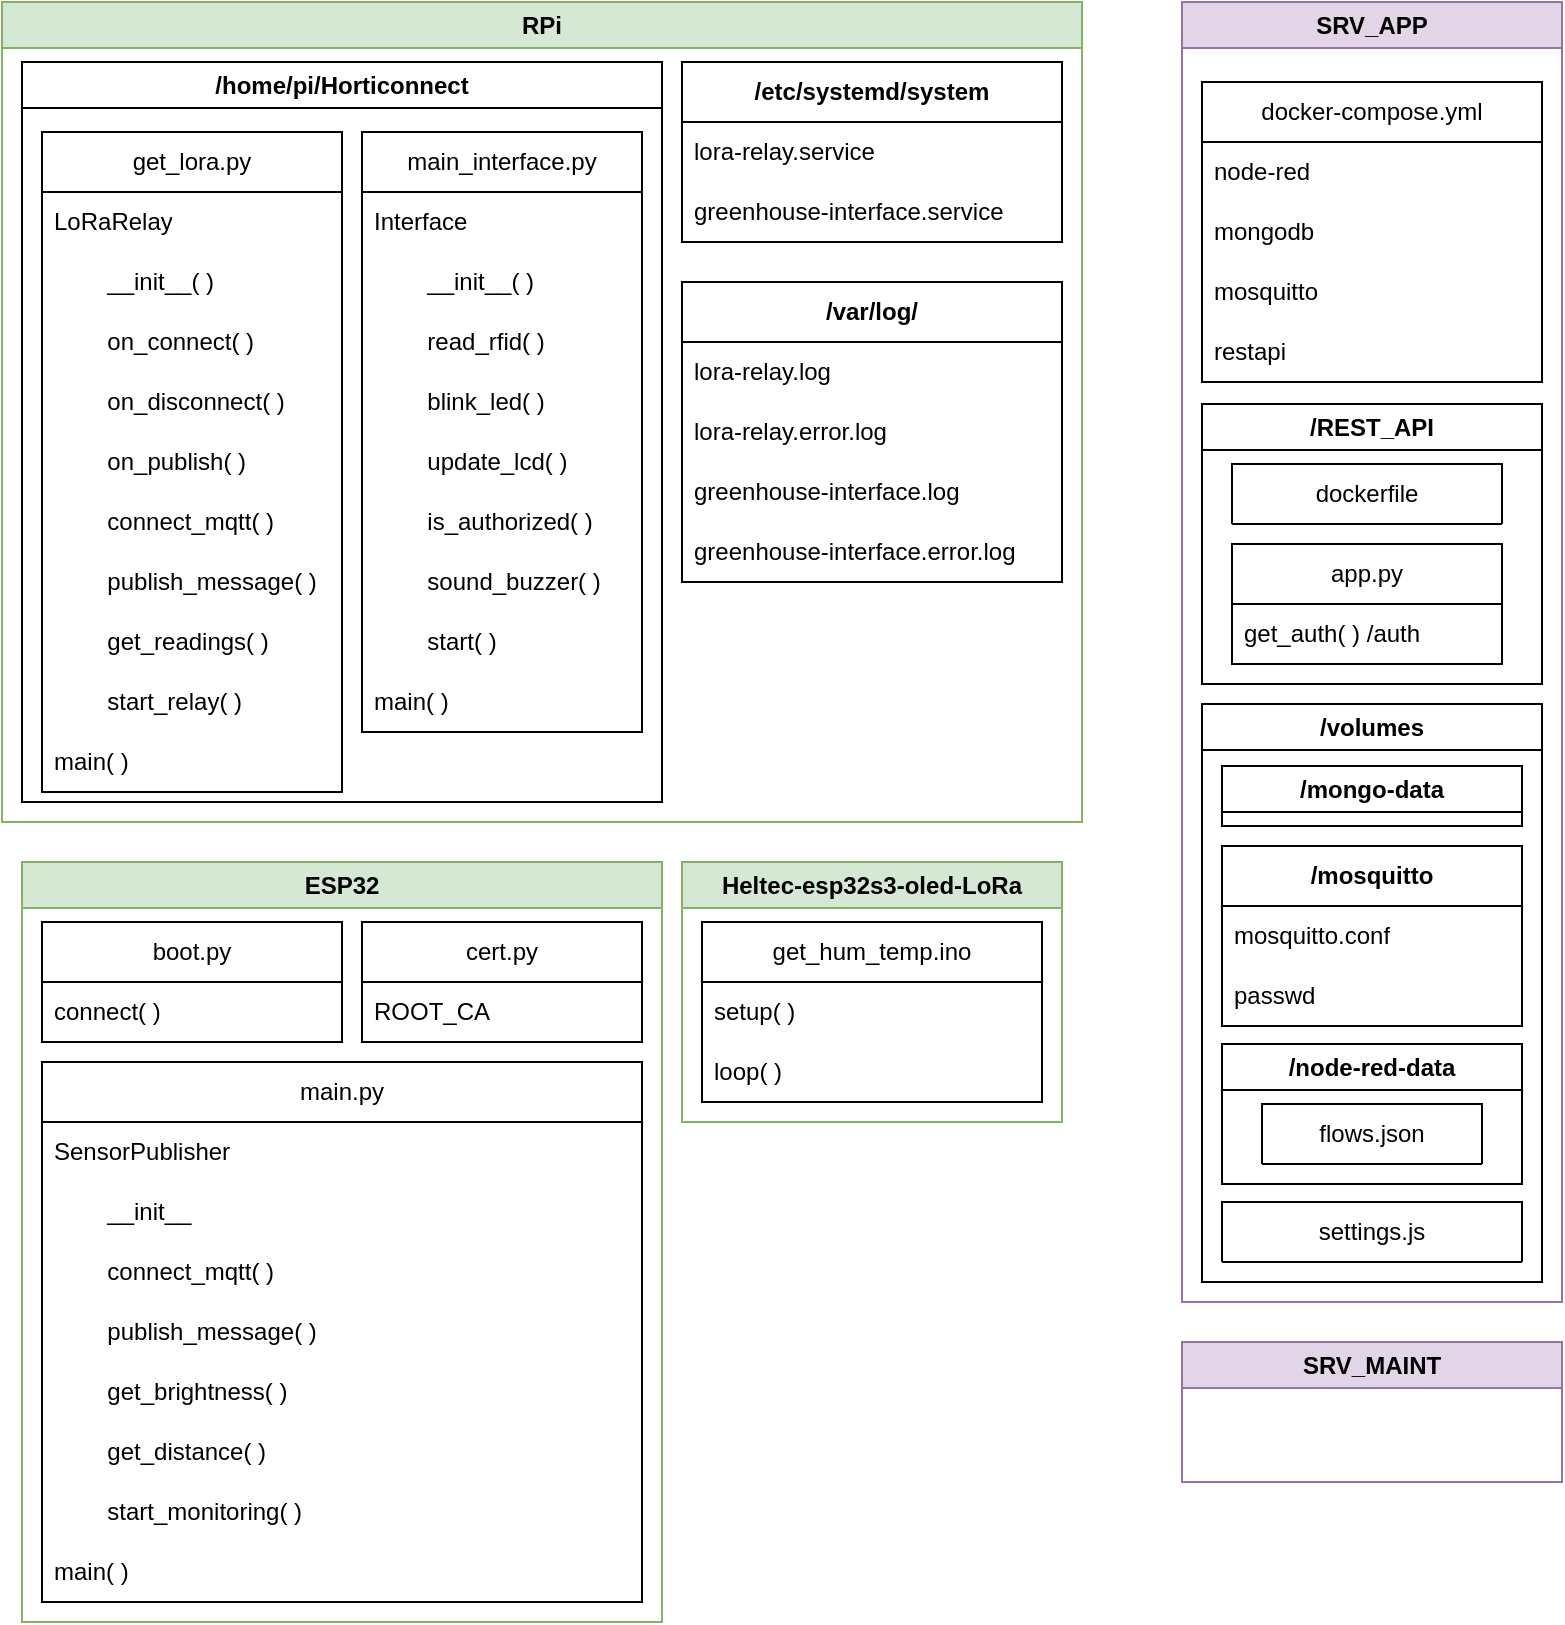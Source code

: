 <mxfile version="25.0.3">
  <diagram name="Page-1" id="BOr1QZ28g6sU-PhcerSw">
    <mxGraphModel dx="1158" dy="660" grid="1" gridSize="10" guides="1" tooltips="1" connect="1" arrows="1" fold="1" page="1" pageScale="1" pageWidth="827" pageHeight="1169" math="0" shadow="0">
      <root>
        <mxCell id="0" />
        <mxCell id="1" parent="0" />
        <mxCell id="g9PlsbJlp2C3oCtNjbwE-1" value="RPi" style="swimlane;whiteSpace=wrap;html=1;fillColor=#d5e8d4;strokeColor=#82b366;" vertex="1" parent="1">
          <mxGeometry x="20" y="20" width="540" height="410" as="geometry" />
        </mxCell>
        <mxCell id="g9PlsbJlp2C3oCtNjbwE-62" value="&lt;b&gt;/etc/systemd/system&lt;/b&gt;" style="swimlane;fontStyle=0;childLayout=stackLayout;horizontal=1;startSize=30;horizontalStack=0;resizeParent=1;resizeParentMax=0;resizeLast=0;collapsible=1;marginBottom=0;whiteSpace=wrap;html=1;" vertex="1" parent="g9PlsbJlp2C3oCtNjbwE-1">
          <mxGeometry x="340" y="30" width="190" height="90" as="geometry" />
        </mxCell>
        <mxCell id="g9PlsbJlp2C3oCtNjbwE-63" value="lora-relay.service" style="text;strokeColor=none;fillColor=none;align=left;verticalAlign=middle;spacingLeft=4;spacingRight=4;overflow=hidden;points=[[0,0.5],[1,0.5]];portConstraint=eastwest;rotatable=0;whiteSpace=wrap;html=1;" vertex="1" parent="g9PlsbJlp2C3oCtNjbwE-62">
          <mxGeometry y="30" width="190" height="30" as="geometry" />
        </mxCell>
        <mxCell id="g9PlsbJlp2C3oCtNjbwE-64" value="greenhouse-interface.service" style="text;strokeColor=none;fillColor=none;align=left;verticalAlign=middle;spacingLeft=4;spacingRight=4;overflow=hidden;points=[[0,0.5],[1,0.5]];portConstraint=eastwest;rotatable=0;whiteSpace=wrap;html=1;" vertex="1" parent="g9PlsbJlp2C3oCtNjbwE-62">
          <mxGeometry y="60" width="190" height="30" as="geometry" />
        </mxCell>
        <mxCell id="g9PlsbJlp2C3oCtNjbwE-2" value="/home/pi/Horticonnect" style="swimlane;whiteSpace=wrap;html=1;" vertex="1" parent="g9PlsbJlp2C3oCtNjbwE-1">
          <mxGeometry x="10" y="30" width="320" height="370" as="geometry" />
        </mxCell>
        <mxCell id="g9PlsbJlp2C3oCtNjbwE-41" value="get_lora.py" style="swimlane;fontStyle=0;childLayout=stackLayout;horizontal=1;startSize=30;horizontalStack=0;resizeParent=1;resizeParentMax=0;resizeLast=0;collapsible=1;marginBottom=0;whiteSpace=wrap;html=1;" vertex="1" parent="g9PlsbJlp2C3oCtNjbwE-2">
          <mxGeometry x="10" y="35" width="150" height="330" as="geometry" />
        </mxCell>
        <mxCell id="g9PlsbJlp2C3oCtNjbwE-42" value="LoRaRelay" style="text;strokeColor=none;fillColor=none;align=left;verticalAlign=middle;spacingLeft=4;spacingRight=4;overflow=hidden;points=[[0,0.5],[1,0.5]];portConstraint=eastwest;rotatable=0;whiteSpace=wrap;html=1;" vertex="1" parent="g9PlsbJlp2C3oCtNjbwE-41">
          <mxGeometry y="30" width="150" height="30" as="geometry" />
        </mxCell>
        <mxCell id="g9PlsbJlp2C3oCtNjbwE-48" value="&lt;span style=&quot;white-space: pre;&quot;&gt;&#x9;&lt;/span&gt;__init__( )" style="text;strokeColor=none;fillColor=none;align=left;verticalAlign=middle;spacingLeft=4;spacingRight=4;overflow=hidden;points=[[0,0.5],[1,0.5]];portConstraint=eastwest;rotatable=0;whiteSpace=wrap;html=1;" vertex="1" parent="g9PlsbJlp2C3oCtNjbwE-41">
          <mxGeometry y="60" width="150" height="30" as="geometry" />
        </mxCell>
        <mxCell id="g9PlsbJlp2C3oCtNjbwE-47" value="&lt;span style=&quot;white-space: pre;&quot;&gt;&#x9;&lt;/span&gt;on_connect( )" style="text;strokeColor=none;fillColor=none;align=left;verticalAlign=middle;spacingLeft=4;spacingRight=4;overflow=hidden;points=[[0,0.5],[1,0.5]];portConstraint=eastwest;rotatable=0;whiteSpace=wrap;html=1;" vertex="1" parent="g9PlsbJlp2C3oCtNjbwE-41">
          <mxGeometry y="90" width="150" height="30" as="geometry" />
        </mxCell>
        <mxCell id="g9PlsbJlp2C3oCtNjbwE-46" value="&lt;span style=&quot;white-space: pre;&quot;&gt;&#x9;&lt;/span&gt;on_disconnect( )" style="text;strokeColor=none;fillColor=none;align=left;verticalAlign=middle;spacingLeft=4;spacingRight=4;overflow=hidden;points=[[0,0.5],[1,0.5]];portConstraint=eastwest;rotatable=0;whiteSpace=wrap;html=1;" vertex="1" parent="g9PlsbJlp2C3oCtNjbwE-41">
          <mxGeometry y="120" width="150" height="30" as="geometry" />
        </mxCell>
        <mxCell id="g9PlsbJlp2C3oCtNjbwE-45" value="&lt;span style=&quot;white-space: pre;&quot;&gt;&#x9;&lt;/span&gt;on_publish( )" style="text;strokeColor=none;fillColor=none;align=left;verticalAlign=middle;spacingLeft=4;spacingRight=4;overflow=hidden;points=[[0,0.5],[1,0.5]];portConstraint=eastwest;rotatable=0;whiteSpace=wrap;html=1;" vertex="1" parent="g9PlsbJlp2C3oCtNjbwE-41">
          <mxGeometry y="150" width="150" height="30" as="geometry" />
        </mxCell>
        <mxCell id="g9PlsbJlp2C3oCtNjbwE-50" value="&lt;span style=&quot;white-space: pre;&quot;&gt;&#x9;&lt;/span&gt;connect_mqtt( )" style="text;strokeColor=none;fillColor=none;align=left;verticalAlign=middle;spacingLeft=4;spacingRight=4;overflow=hidden;points=[[0,0.5],[1,0.5]];portConstraint=eastwest;rotatable=0;whiteSpace=wrap;html=1;" vertex="1" parent="g9PlsbJlp2C3oCtNjbwE-41">
          <mxGeometry y="180" width="150" height="30" as="geometry" />
        </mxCell>
        <mxCell id="g9PlsbJlp2C3oCtNjbwE-49" value="&lt;span style=&quot;white-space: pre;&quot;&gt;&#x9;&lt;/span&gt;publish_message( )" style="text;strokeColor=none;fillColor=none;align=left;verticalAlign=middle;spacingLeft=4;spacingRight=4;overflow=hidden;points=[[0,0.5],[1,0.5]];portConstraint=eastwest;rotatable=0;whiteSpace=wrap;html=1;" vertex="1" parent="g9PlsbJlp2C3oCtNjbwE-41">
          <mxGeometry y="210" width="150" height="30" as="geometry" />
        </mxCell>
        <mxCell id="g9PlsbJlp2C3oCtNjbwE-53" value="&lt;span style=&quot;white-space: pre;&quot;&gt;&#x9;&lt;/span&gt;get_readings( )" style="text;strokeColor=none;fillColor=none;align=left;verticalAlign=middle;spacingLeft=4;spacingRight=4;overflow=hidden;points=[[0,0.5],[1,0.5]];portConstraint=eastwest;rotatable=0;whiteSpace=wrap;html=1;" vertex="1" parent="g9PlsbJlp2C3oCtNjbwE-41">
          <mxGeometry y="240" width="150" height="30" as="geometry" />
        </mxCell>
        <mxCell id="g9PlsbJlp2C3oCtNjbwE-52" value="&lt;span style=&quot;white-space: pre;&quot;&gt;&#x9;&lt;/span&gt;start_relay( )" style="text;strokeColor=none;fillColor=none;align=left;verticalAlign=middle;spacingLeft=4;spacingRight=4;overflow=hidden;points=[[0,0.5],[1,0.5]];portConstraint=eastwest;rotatable=0;whiteSpace=wrap;html=1;" vertex="1" parent="g9PlsbJlp2C3oCtNjbwE-41">
          <mxGeometry y="270" width="150" height="30" as="geometry" />
        </mxCell>
        <mxCell id="g9PlsbJlp2C3oCtNjbwE-51" value="main( )" style="text;strokeColor=none;fillColor=none;align=left;verticalAlign=middle;spacingLeft=4;spacingRight=4;overflow=hidden;points=[[0,0.5],[1,0.5]];portConstraint=eastwest;rotatable=0;whiteSpace=wrap;html=1;" vertex="1" parent="g9PlsbJlp2C3oCtNjbwE-41">
          <mxGeometry y="300" width="150" height="30" as="geometry" />
        </mxCell>
        <mxCell id="g9PlsbJlp2C3oCtNjbwE-43" value="main_interface.py" style="swimlane;fontStyle=0;childLayout=stackLayout;horizontal=1;startSize=30;horizontalStack=0;resizeParent=1;resizeParentMax=0;resizeLast=0;collapsible=1;marginBottom=0;whiteSpace=wrap;html=1;" vertex="1" parent="g9PlsbJlp2C3oCtNjbwE-2">
          <mxGeometry x="170" y="35" width="140" height="300" as="geometry" />
        </mxCell>
        <mxCell id="g9PlsbJlp2C3oCtNjbwE-44" value="Interface" style="text;strokeColor=none;fillColor=none;align=left;verticalAlign=middle;spacingLeft=4;spacingRight=4;overflow=hidden;points=[[0,0.5],[1,0.5]];portConstraint=eastwest;rotatable=0;whiteSpace=wrap;html=1;" vertex="1" parent="g9PlsbJlp2C3oCtNjbwE-43">
          <mxGeometry y="30" width="140" height="30" as="geometry" />
        </mxCell>
        <mxCell id="g9PlsbJlp2C3oCtNjbwE-61" value="&lt;span style=&quot;white-space: pre;&quot;&gt;&#x9;&lt;/span&gt;__init__( )" style="text;strokeColor=none;fillColor=none;align=left;verticalAlign=middle;spacingLeft=4;spacingRight=4;overflow=hidden;points=[[0,0.5],[1,0.5]];portConstraint=eastwest;rotatable=0;whiteSpace=wrap;html=1;" vertex="1" parent="g9PlsbJlp2C3oCtNjbwE-43">
          <mxGeometry y="60" width="140" height="30" as="geometry" />
        </mxCell>
        <mxCell id="g9PlsbJlp2C3oCtNjbwE-60" value="&lt;span style=&quot;white-space: pre;&quot;&gt;&#x9;&lt;/span&gt;read_rfid( )" style="text;strokeColor=none;fillColor=none;align=left;verticalAlign=middle;spacingLeft=4;spacingRight=4;overflow=hidden;points=[[0,0.5],[1,0.5]];portConstraint=eastwest;rotatable=0;whiteSpace=wrap;html=1;" vertex="1" parent="g9PlsbJlp2C3oCtNjbwE-43">
          <mxGeometry y="90" width="140" height="30" as="geometry" />
        </mxCell>
        <mxCell id="g9PlsbJlp2C3oCtNjbwE-59" value="&lt;span style=&quot;white-space: pre;&quot;&gt;&#x9;&lt;/span&gt;blink_led( )" style="text;strokeColor=none;fillColor=none;align=left;verticalAlign=middle;spacingLeft=4;spacingRight=4;overflow=hidden;points=[[0,0.5],[1,0.5]];portConstraint=eastwest;rotatable=0;whiteSpace=wrap;html=1;" vertex="1" parent="g9PlsbJlp2C3oCtNjbwE-43">
          <mxGeometry y="120" width="140" height="30" as="geometry" />
        </mxCell>
        <mxCell id="g9PlsbJlp2C3oCtNjbwE-58" value="&lt;span style=&quot;white-space: pre;&quot;&gt;&#x9;&lt;/span&gt;update_lcd( )" style="text;strokeColor=none;fillColor=none;align=left;verticalAlign=middle;spacingLeft=4;spacingRight=4;overflow=hidden;points=[[0,0.5],[1,0.5]];portConstraint=eastwest;rotatable=0;whiteSpace=wrap;html=1;" vertex="1" parent="g9PlsbJlp2C3oCtNjbwE-43">
          <mxGeometry y="150" width="140" height="30" as="geometry" />
        </mxCell>
        <mxCell id="g9PlsbJlp2C3oCtNjbwE-57" value="&lt;span style=&quot;white-space: pre;&quot;&gt;&#x9;&lt;/span&gt;is_authorized( )" style="text;strokeColor=none;fillColor=none;align=left;verticalAlign=middle;spacingLeft=4;spacingRight=4;overflow=hidden;points=[[0,0.5],[1,0.5]];portConstraint=eastwest;rotatable=0;whiteSpace=wrap;html=1;" vertex="1" parent="g9PlsbJlp2C3oCtNjbwE-43">
          <mxGeometry y="180" width="140" height="30" as="geometry" />
        </mxCell>
        <mxCell id="g9PlsbJlp2C3oCtNjbwE-56" value="&lt;span style=&quot;white-space: pre;&quot;&gt;&#x9;&lt;/span&gt;sound_buzzer( )" style="text;strokeColor=none;fillColor=none;align=left;verticalAlign=middle;spacingLeft=4;spacingRight=4;overflow=hidden;points=[[0,0.5],[1,0.5]];portConstraint=eastwest;rotatable=0;whiteSpace=wrap;html=1;" vertex="1" parent="g9PlsbJlp2C3oCtNjbwE-43">
          <mxGeometry y="210" width="140" height="30" as="geometry" />
        </mxCell>
        <mxCell id="g9PlsbJlp2C3oCtNjbwE-55" value="&lt;span style=&quot;white-space: pre;&quot;&gt;&#x9;&lt;/span&gt;start( )" style="text;strokeColor=none;fillColor=none;align=left;verticalAlign=middle;spacingLeft=4;spacingRight=4;overflow=hidden;points=[[0,0.5],[1,0.5]];portConstraint=eastwest;rotatable=0;whiteSpace=wrap;html=1;" vertex="1" parent="g9PlsbJlp2C3oCtNjbwE-43">
          <mxGeometry y="240" width="140" height="30" as="geometry" />
        </mxCell>
        <mxCell id="g9PlsbJlp2C3oCtNjbwE-54" value="main( )" style="text;strokeColor=none;fillColor=none;align=left;verticalAlign=middle;spacingLeft=4;spacingRight=4;overflow=hidden;points=[[0,0.5],[1,0.5]];portConstraint=eastwest;rotatable=0;whiteSpace=wrap;html=1;" vertex="1" parent="g9PlsbJlp2C3oCtNjbwE-43">
          <mxGeometry y="270" width="140" height="30" as="geometry" />
        </mxCell>
        <mxCell id="g9PlsbJlp2C3oCtNjbwE-65" value="&lt;b&gt;/var/log/&lt;/b&gt;" style="swimlane;fontStyle=0;childLayout=stackLayout;horizontal=1;startSize=30;horizontalStack=0;resizeParent=1;resizeParentMax=0;resizeLast=0;collapsible=1;marginBottom=0;whiteSpace=wrap;html=1;" vertex="1" parent="g9PlsbJlp2C3oCtNjbwE-1">
          <mxGeometry x="340" y="140" width="190" height="150" as="geometry" />
        </mxCell>
        <mxCell id="g9PlsbJlp2C3oCtNjbwE-68" value="lora-relay.log" style="text;strokeColor=none;fillColor=none;align=left;verticalAlign=middle;spacingLeft=4;spacingRight=4;overflow=hidden;points=[[0,0.5],[1,0.5]];portConstraint=eastwest;rotatable=0;whiteSpace=wrap;html=1;" vertex="1" parent="g9PlsbJlp2C3oCtNjbwE-65">
          <mxGeometry y="30" width="190" height="30" as="geometry" />
        </mxCell>
        <mxCell id="g9PlsbJlp2C3oCtNjbwE-67" value="lora-relay.error.log" style="text;strokeColor=none;fillColor=none;align=left;verticalAlign=middle;spacingLeft=4;spacingRight=4;overflow=hidden;points=[[0,0.5],[1,0.5]];portConstraint=eastwest;rotatable=0;whiteSpace=wrap;html=1;" vertex="1" parent="g9PlsbJlp2C3oCtNjbwE-65">
          <mxGeometry y="60" width="190" height="30" as="geometry" />
        </mxCell>
        <mxCell id="g9PlsbJlp2C3oCtNjbwE-66" value="greenhouse-interface.log" style="text;strokeColor=none;fillColor=none;align=left;verticalAlign=middle;spacingLeft=4;spacingRight=4;overflow=hidden;points=[[0,0.5],[1,0.5]];portConstraint=eastwest;rotatable=0;whiteSpace=wrap;html=1;" vertex="1" parent="g9PlsbJlp2C3oCtNjbwE-65">
          <mxGeometry y="90" width="190" height="30" as="geometry" />
        </mxCell>
        <mxCell id="g9PlsbJlp2C3oCtNjbwE-69" value="greenhouse-interface.error.log" style="text;strokeColor=none;fillColor=none;align=left;verticalAlign=middle;spacingLeft=4;spacingRight=4;overflow=hidden;points=[[0,0.5],[1,0.5]];portConstraint=eastwest;rotatable=0;whiteSpace=wrap;html=1;" vertex="1" parent="g9PlsbJlp2C3oCtNjbwE-65">
          <mxGeometry y="120" width="190" height="30" as="geometry" />
        </mxCell>
        <mxCell id="g9PlsbJlp2C3oCtNjbwE-8" value="ESP32" style="swimlane;whiteSpace=wrap;html=1;fillColor=#d5e8d4;strokeColor=#82b366;" vertex="1" parent="1">
          <mxGeometry x="30" y="450" width="320" height="380" as="geometry" />
        </mxCell>
        <mxCell id="g9PlsbJlp2C3oCtNjbwE-17" value="&lt;div&gt;boot.py&lt;/div&gt;" style="swimlane;fontStyle=0;childLayout=stackLayout;horizontal=1;startSize=30;horizontalStack=0;resizeParent=1;resizeParentMax=0;resizeLast=0;collapsible=1;marginBottom=0;whiteSpace=wrap;html=1;" vertex="1" parent="g9PlsbJlp2C3oCtNjbwE-8">
          <mxGeometry x="10" y="30" width="150" height="60" as="geometry" />
        </mxCell>
        <mxCell id="g9PlsbJlp2C3oCtNjbwE-20" value="connect( )" style="text;strokeColor=none;fillColor=none;align=left;verticalAlign=middle;spacingLeft=4;spacingRight=4;overflow=hidden;points=[[0,0.5],[1,0.5]];portConstraint=eastwest;rotatable=0;whiteSpace=wrap;html=1;" vertex="1" parent="g9PlsbJlp2C3oCtNjbwE-17">
          <mxGeometry y="30" width="150" height="30" as="geometry" />
        </mxCell>
        <mxCell id="g9PlsbJlp2C3oCtNjbwE-21" value="main.py" style="swimlane;fontStyle=0;childLayout=stackLayout;horizontal=1;startSize=30;horizontalStack=0;resizeParent=1;resizeParentMax=0;resizeLast=0;collapsible=1;marginBottom=0;whiteSpace=wrap;html=1;" vertex="1" parent="g9PlsbJlp2C3oCtNjbwE-8">
          <mxGeometry x="10" y="100" width="300" height="270" as="geometry" />
        </mxCell>
        <mxCell id="g9PlsbJlp2C3oCtNjbwE-25" value="SensorPublisher" style="text;strokeColor=none;fillColor=none;align=left;verticalAlign=middle;spacingLeft=4;spacingRight=4;overflow=hidden;points=[[0,0.5],[1,0.5]];portConstraint=eastwest;rotatable=0;whiteSpace=wrap;html=1;" vertex="1" parent="g9PlsbJlp2C3oCtNjbwE-21">
          <mxGeometry y="30" width="300" height="30" as="geometry" />
        </mxCell>
        <mxCell id="g9PlsbJlp2C3oCtNjbwE-28" value="&lt;span style=&quot;white-space: pre;&quot;&gt;&#x9;&lt;/span&gt;__init__" style="text;strokeColor=none;fillColor=none;align=left;verticalAlign=middle;spacingLeft=4;spacingRight=4;overflow=hidden;points=[[0,0.5],[1,0.5]];portConstraint=eastwest;rotatable=0;whiteSpace=wrap;html=1;" vertex="1" parent="g9PlsbJlp2C3oCtNjbwE-21">
          <mxGeometry y="60" width="300" height="30" as="geometry" />
        </mxCell>
        <mxCell id="g9PlsbJlp2C3oCtNjbwE-27" value="&lt;span style=&quot;white-space: pre;&quot;&gt;&#x9;&lt;/span&gt;connect_mqtt( )" style="text;strokeColor=none;fillColor=none;align=left;verticalAlign=middle;spacingLeft=4;spacingRight=4;overflow=hidden;points=[[0,0.5],[1,0.5]];portConstraint=eastwest;rotatable=0;whiteSpace=wrap;html=1;" vertex="1" parent="g9PlsbJlp2C3oCtNjbwE-21">
          <mxGeometry y="90" width="300" height="30" as="geometry" />
        </mxCell>
        <mxCell id="g9PlsbJlp2C3oCtNjbwE-26" value="&lt;span style=&quot;white-space: pre;&quot;&gt;&#x9;&lt;/span&gt;publish_message( )" style="text;strokeColor=none;fillColor=none;align=left;verticalAlign=middle;spacingLeft=4;spacingRight=4;overflow=hidden;points=[[0,0.5],[1,0.5]];portConstraint=eastwest;rotatable=0;whiteSpace=wrap;html=1;" vertex="1" parent="g9PlsbJlp2C3oCtNjbwE-21">
          <mxGeometry y="120" width="300" height="30" as="geometry" />
        </mxCell>
        <mxCell id="g9PlsbJlp2C3oCtNjbwE-32" value="&lt;span style=&quot;white-space: pre;&quot;&gt;&#x9;&lt;/span&gt;get_brightness( )" style="text;strokeColor=none;fillColor=none;align=left;verticalAlign=middle;spacingLeft=4;spacingRight=4;overflow=hidden;points=[[0,0.5],[1,0.5]];portConstraint=eastwest;rotatable=0;whiteSpace=wrap;html=1;" vertex="1" parent="g9PlsbJlp2C3oCtNjbwE-21">
          <mxGeometry y="150" width="300" height="30" as="geometry" />
        </mxCell>
        <mxCell id="g9PlsbJlp2C3oCtNjbwE-31" value="&lt;span style=&quot;white-space: pre;&quot;&gt;&#x9;&lt;/span&gt;get_distance( )" style="text;strokeColor=none;fillColor=none;align=left;verticalAlign=middle;spacingLeft=4;spacingRight=4;overflow=hidden;points=[[0,0.5],[1,0.5]];portConstraint=eastwest;rotatable=0;whiteSpace=wrap;html=1;" vertex="1" parent="g9PlsbJlp2C3oCtNjbwE-21">
          <mxGeometry y="180" width="300" height="30" as="geometry" />
        </mxCell>
        <mxCell id="g9PlsbJlp2C3oCtNjbwE-30" value="&lt;span style=&quot;white-space: pre;&quot;&gt;&#x9;&lt;/span&gt;start_monitoring( )" style="text;strokeColor=none;fillColor=none;align=left;verticalAlign=middle;spacingLeft=4;spacingRight=4;overflow=hidden;points=[[0,0.5],[1,0.5]];portConstraint=eastwest;rotatable=0;whiteSpace=wrap;html=1;" vertex="1" parent="g9PlsbJlp2C3oCtNjbwE-21">
          <mxGeometry y="210" width="300" height="30" as="geometry" />
        </mxCell>
        <mxCell id="g9PlsbJlp2C3oCtNjbwE-29" value="main( )" style="text;strokeColor=none;fillColor=none;align=left;verticalAlign=middle;spacingLeft=4;spacingRight=4;overflow=hidden;points=[[0,0.5],[1,0.5]];portConstraint=eastwest;rotatable=0;whiteSpace=wrap;html=1;" vertex="1" parent="g9PlsbJlp2C3oCtNjbwE-21">
          <mxGeometry y="240" width="300" height="30" as="geometry" />
        </mxCell>
        <mxCell id="g9PlsbJlp2C3oCtNjbwE-33" value="&lt;div&gt;cert.py&lt;/div&gt;" style="swimlane;fontStyle=0;childLayout=stackLayout;horizontal=1;startSize=30;horizontalStack=0;resizeParent=1;resizeParentMax=0;resizeLast=0;collapsible=1;marginBottom=0;whiteSpace=wrap;html=1;" vertex="1" parent="g9PlsbJlp2C3oCtNjbwE-8">
          <mxGeometry x="170" y="30" width="140" height="60" as="geometry" />
        </mxCell>
        <mxCell id="g9PlsbJlp2C3oCtNjbwE-34" value="ROOT_CA" style="text;strokeColor=none;fillColor=none;align=left;verticalAlign=middle;spacingLeft=4;spacingRight=4;overflow=hidden;points=[[0,0.5],[1,0.5]];portConstraint=eastwest;rotatable=0;whiteSpace=wrap;html=1;" vertex="1" parent="g9PlsbJlp2C3oCtNjbwE-33">
          <mxGeometry y="30" width="140" height="30" as="geometry" />
        </mxCell>
        <mxCell id="g9PlsbJlp2C3oCtNjbwE-13" value="Heltec-esp32s3-oled-LoRa" style="swimlane;whiteSpace=wrap;html=1;fillColor=#d5e8d4;strokeColor=#82b366;" vertex="1" parent="1">
          <mxGeometry x="360" y="450" width="190" height="130" as="geometry" />
        </mxCell>
        <mxCell id="g9PlsbJlp2C3oCtNjbwE-37" value="get_hum_temp.ino" style="swimlane;fontStyle=0;childLayout=stackLayout;horizontal=1;startSize=30;horizontalStack=0;resizeParent=1;resizeParentMax=0;resizeLast=0;collapsible=1;marginBottom=0;whiteSpace=wrap;html=1;" vertex="1" parent="g9PlsbJlp2C3oCtNjbwE-13">
          <mxGeometry x="10" y="30" width="170" height="90" as="geometry" />
        </mxCell>
        <mxCell id="g9PlsbJlp2C3oCtNjbwE-38" value="setup( )" style="text;strokeColor=none;fillColor=none;align=left;verticalAlign=middle;spacingLeft=4;spacingRight=4;overflow=hidden;points=[[0,0.5],[1,0.5]];portConstraint=eastwest;rotatable=0;whiteSpace=wrap;html=1;" vertex="1" parent="g9PlsbJlp2C3oCtNjbwE-37">
          <mxGeometry y="30" width="170" height="30" as="geometry" />
        </mxCell>
        <mxCell id="g9PlsbJlp2C3oCtNjbwE-39" value="loop( )" style="text;strokeColor=none;fillColor=none;align=left;verticalAlign=middle;spacingLeft=4;spacingRight=4;overflow=hidden;points=[[0,0.5],[1,0.5]];portConstraint=eastwest;rotatable=0;whiteSpace=wrap;html=1;" vertex="1" parent="g9PlsbJlp2C3oCtNjbwE-37">
          <mxGeometry y="60" width="170" height="30" as="geometry" />
        </mxCell>
        <mxCell id="g9PlsbJlp2C3oCtNjbwE-15" value="SRV_MAINT" style="swimlane;whiteSpace=wrap;html=1;fillColor=#e1d5e7;strokeColor=#9673a6;" vertex="1" parent="1">
          <mxGeometry x="610" y="690" width="190" height="70" as="geometry" />
        </mxCell>
        <mxCell id="g9PlsbJlp2C3oCtNjbwE-16" value="SRV_APP" style="swimlane;whiteSpace=wrap;html=1;fillColor=#e1d5e7;strokeColor=#9673a6;startSize=23;" vertex="1" parent="1">
          <mxGeometry x="610" y="20" width="190" height="650" as="geometry" />
        </mxCell>
        <mxCell id="g9PlsbJlp2C3oCtNjbwE-71" value="docker-compose.yml" style="swimlane;fontStyle=0;childLayout=stackLayout;horizontal=1;startSize=30;horizontalStack=0;resizeParent=1;resizeParentMax=0;resizeLast=0;collapsible=1;marginBottom=0;whiteSpace=wrap;html=1;" vertex="1" parent="g9PlsbJlp2C3oCtNjbwE-16">
          <mxGeometry x="10" y="40" width="170" height="150" as="geometry" />
        </mxCell>
        <mxCell id="g9PlsbJlp2C3oCtNjbwE-72" value="node-red" style="text;strokeColor=none;fillColor=none;align=left;verticalAlign=middle;spacingLeft=4;spacingRight=4;overflow=hidden;points=[[0,0.5],[1,0.5]];portConstraint=eastwest;rotatable=0;whiteSpace=wrap;html=1;" vertex="1" parent="g9PlsbJlp2C3oCtNjbwE-71">
          <mxGeometry y="30" width="170" height="30" as="geometry" />
        </mxCell>
        <mxCell id="g9PlsbJlp2C3oCtNjbwE-73" value="mongodb" style="text;strokeColor=none;fillColor=none;align=left;verticalAlign=middle;spacingLeft=4;spacingRight=4;overflow=hidden;points=[[0,0.5],[1,0.5]];portConstraint=eastwest;rotatable=0;whiteSpace=wrap;html=1;" vertex="1" parent="g9PlsbJlp2C3oCtNjbwE-71">
          <mxGeometry y="60" width="170" height="30" as="geometry" />
        </mxCell>
        <mxCell id="g9PlsbJlp2C3oCtNjbwE-74" value="mosquitto" style="text;strokeColor=none;fillColor=none;align=left;verticalAlign=middle;spacingLeft=4;spacingRight=4;overflow=hidden;points=[[0,0.5],[1,0.5]];portConstraint=eastwest;rotatable=0;whiteSpace=wrap;html=1;" vertex="1" parent="g9PlsbJlp2C3oCtNjbwE-71">
          <mxGeometry y="90" width="170" height="30" as="geometry" />
        </mxCell>
        <mxCell id="g9PlsbJlp2C3oCtNjbwE-75" value="restapi" style="text;strokeColor=none;fillColor=none;align=left;verticalAlign=middle;spacingLeft=4;spacingRight=4;overflow=hidden;points=[[0,0.5],[1,0.5]];portConstraint=eastwest;rotatable=0;whiteSpace=wrap;html=1;" vertex="1" parent="g9PlsbJlp2C3oCtNjbwE-71">
          <mxGeometry y="120" width="170" height="30" as="geometry" />
        </mxCell>
        <mxCell id="g9PlsbJlp2C3oCtNjbwE-76" value="/REST_API" style="swimlane;whiteSpace=wrap;html=1;" vertex="1" parent="g9PlsbJlp2C3oCtNjbwE-16">
          <mxGeometry x="10" y="201" width="170" height="140" as="geometry" />
        </mxCell>
        <mxCell id="g9PlsbJlp2C3oCtNjbwE-78" value="dockerfile" style="swimlane;fontStyle=0;childLayout=stackLayout;horizontal=1;startSize=30;horizontalStack=0;resizeParent=1;resizeParentMax=0;resizeLast=0;collapsible=1;marginBottom=0;whiteSpace=wrap;html=1;" vertex="1" parent="g9PlsbJlp2C3oCtNjbwE-76">
          <mxGeometry x="15" y="30" width="135" height="30" as="geometry" />
        </mxCell>
        <mxCell id="g9PlsbJlp2C3oCtNjbwE-83" value="app.py" style="swimlane;fontStyle=0;childLayout=stackLayout;horizontal=1;startSize=30;horizontalStack=0;resizeParent=1;resizeParentMax=0;resizeLast=0;collapsible=1;marginBottom=0;whiteSpace=wrap;html=1;" vertex="1" parent="g9PlsbJlp2C3oCtNjbwE-76">
          <mxGeometry x="15" y="70" width="135" height="60" as="geometry" />
        </mxCell>
        <mxCell id="g9PlsbJlp2C3oCtNjbwE-84" value="get_auth( ) /auth" style="text;strokeColor=none;fillColor=none;align=left;verticalAlign=middle;spacingLeft=4;spacingRight=4;overflow=hidden;points=[[0,0.5],[1,0.5]];portConstraint=eastwest;rotatable=0;whiteSpace=wrap;html=1;" vertex="1" parent="g9PlsbJlp2C3oCtNjbwE-83">
          <mxGeometry y="30" width="135" height="30" as="geometry" />
        </mxCell>
        <mxCell id="g9PlsbJlp2C3oCtNjbwE-77" value="/volumes" style="swimlane;whiteSpace=wrap;html=1;" vertex="1" parent="g9PlsbJlp2C3oCtNjbwE-16">
          <mxGeometry x="10" y="351" width="170" height="289" as="geometry" />
        </mxCell>
        <mxCell id="g9PlsbJlp2C3oCtNjbwE-92" value="/mongo-data" style="swimlane;whiteSpace=wrap;html=1;" vertex="1" collapsed="1" parent="g9PlsbJlp2C3oCtNjbwE-77">
          <mxGeometry x="10" y="31" width="150" height="30" as="geometry">
            <mxRectangle x="10" y="30" width="200" height="200" as="alternateBounds" />
          </mxGeometry>
        </mxCell>
        <mxCell id="g9PlsbJlp2C3oCtNjbwE-94" value="/node-red-data" style="swimlane;whiteSpace=wrap;html=1;" vertex="1" parent="g9PlsbJlp2C3oCtNjbwE-77">
          <mxGeometry x="10" y="170" width="150" height="70" as="geometry">
            <mxRectangle x="120" y="350" width="120" height="30" as="alternateBounds" />
          </mxGeometry>
        </mxCell>
        <mxCell id="g9PlsbJlp2C3oCtNjbwE-100" value="flows.json" style="swimlane;fontStyle=0;childLayout=stackLayout;horizontal=1;startSize=30;horizontalStack=0;resizeParent=1;resizeParentMax=0;resizeLast=0;collapsible=1;marginBottom=0;whiteSpace=wrap;html=1;" vertex="1" parent="g9PlsbJlp2C3oCtNjbwE-94">
          <mxGeometry x="20" y="30" width="110" height="30" as="geometry" />
        </mxCell>
        <mxCell id="g9PlsbJlp2C3oCtNjbwE-95" value="&lt;div&gt;settings.js&lt;/div&gt;" style="swimlane;fontStyle=0;childLayout=stackLayout;horizontal=1;startSize=30;horizontalStack=0;resizeParent=1;resizeParentMax=0;resizeLast=0;collapsible=1;marginBottom=0;whiteSpace=wrap;html=1;" vertex="1" parent="g9PlsbJlp2C3oCtNjbwE-77">
          <mxGeometry x="10" y="249" width="150" height="30" as="geometry" />
        </mxCell>
        <mxCell id="g9PlsbJlp2C3oCtNjbwE-96" value="&lt;b&gt;/mosquitto&lt;/b&gt;" style="swimlane;fontStyle=0;childLayout=stackLayout;horizontal=1;startSize=30;horizontalStack=0;resizeParent=1;resizeParentMax=0;resizeLast=0;collapsible=1;marginBottom=0;whiteSpace=wrap;html=1;" vertex="1" parent="g9PlsbJlp2C3oCtNjbwE-77">
          <mxGeometry x="10" y="71" width="150" height="90" as="geometry" />
        </mxCell>
        <mxCell id="g9PlsbJlp2C3oCtNjbwE-97" value="mosquitto.conf" style="text;strokeColor=none;fillColor=none;align=left;verticalAlign=middle;spacingLeft=4;spacingRight=4;overflow=hidden;points=[[0,0.5],[1,0.5]];portConstraint=eastwest;rotatable=0;whiteSpace=wrap;html=1;" vertex="1" parent="g9PlsbJlp2C3oCtNjbwE-96">
          <mxGeometry y="30" width="150" height="30" as="geometry" />
        </mxCell>
        <mxCell id="g9PlsbJlp2C3oCtNjbwE-98" value="passwd" style="text;strokeColor=none;fillColor=none;align=left;verticalAlign=middle;spacingLeft=4;spacingRight=4;overflow=hidden;points=[[0,0.5],[1,0.5]];portConstraint=eastwest;rotatable=0;whiteSpace=wrap;html=1;" vertex="1" parent="g9PlsbJlp2C3oCtNjbwE-96">
          <mxGeometry y="60" width="150" height="30" as="geometry" />
        </mxCell>
      </root>
    </mxGraphModel>
  </diagram>
</mxfile>
